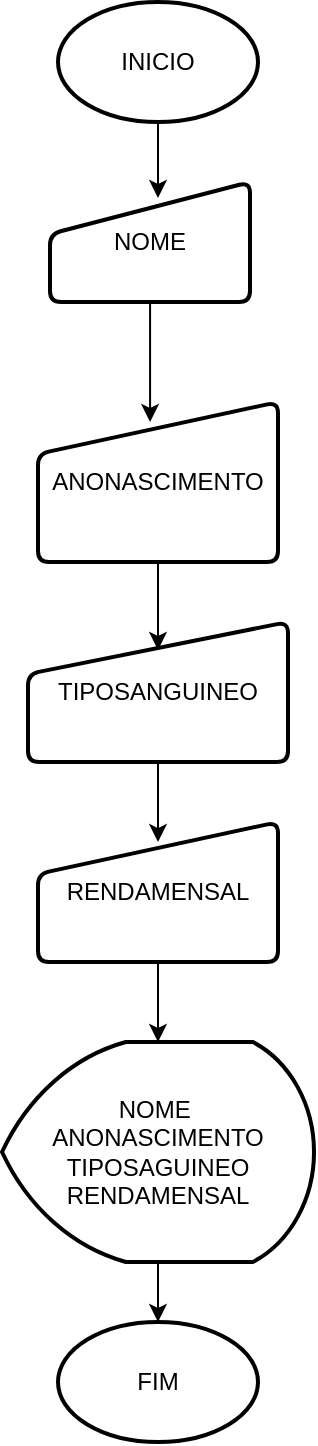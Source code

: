 <mxfile version="25.0.1">
  <diagram name="Página-1" id="3RLwq454BOm9iOecrFIn">
    <mxGraphModel dx="1393" dy="763" grid="1" gridSize="10" guides="1" tooltips="1" connect="1" arrows="1" fold="1" page="1" pageScale="1" pageWidth="827" pageHeight="1169" math="0" shadow="0">
      <root>
        <mxCell id="0" />
        <mxCell id="1" parent="0" />
        <mxCell id="EnRRbB4UTFpFccT2cyPy-1" value="INICIO" style="strokeWidth=2;html=1;shape=mxgraph.flowchart.start_1;whiteSpace=wrap;" vertex="1" parent="1">
          <mxGeometry x="364" y="60" width="100" height="60" as="geometry" />
        </mxCell>
        <mxCell id="EnRRbB4UTFpFccT2cyPy-2" value="FIM" style="strokeWidth=2;html=1;shape=mxgraph.flowchart.start_1;whiteSpace=wrap;" vertex="1" parent="1">
          <mxGeometry x="364" y="720" width="100" height="60" as="geometry" />
        </mxCell>
        <mxCell id="EnRRbB4UTFpFccT2cyPy-3" value="NOME" style="html=1;strokeWidth=2;shape=manualInput;whiteSpace=wrap;rounded=1;size=26;arcSize=11;" vertex="1" parent="1">
          <mxGeometry x="360" y="150" width="100" height="60" as="geometry" />
        </mxCell>
        <mxCell id="EnRRbB4UTFpFccT2cyPy-4" value="ANONASCIMENTO" style="html=1;strokeWidth=2;shape=manualInput;whiteSpace=wrap;rounded=1;size=26;arcSize=11;" vertex="1" parent="1">
          <mxGeometry x="354" y="260" width="120" height="80" as="geometry" />
        </mxCell>
        <mxCell id="EnRRbB4UTFpFccT2cyPy-5" value="TIPOSANGUINEO" style="html=1;strokeWidth=2;shape=manualInput;whiteSpace=wrap;rounded=1;size=26;arcSize=11;" vertex="1" parent="1">
          <mxGeometry x="349" y="370" width="130" height="70" as="geometry" />
        </mxCell>
        <mxCell id="EnRRbB4UTFpFccT2cyPy-6" value="RENDAMENSAL" style="html=1;strokeWidth=2;shape=manualInput;whiteSpace=wrap;rounded=1;size=26;arcSize=11;" vertex="1" parent="1">
          <mxGeometry x="354" y="470" width="120" height="70" as="geometry" />
        </mxCell>
        <mxCell id="EnRRbB4UTFpFccT2cyPy-7" value="NOME&amp;nbsp;&lt;div&gt;ANONASCIMENTO TIPOSAGUINEO RENDAMENSAL&lt;/div&gt;" style="strokeWidth=2;html=1;shape=mxgraph.flowchart.display;whiteSpace=wrap;" vertex="1" parent="1">
          <mxGeometry x="336" y="580" width="156" height="110" as="geometry" />
        </mxCell>
        <mxCell id="EnRRbB4UTFpFccT2cyPy-8" style="edgeStyle=orthogonalEdgeStyle;rounded=0;orthogonalLoop=1;jettySize=auto;html=1;entryX=0.54;entryY=0.133;entryDx=0;entryDy=0;entryPerimeter=0;" edge="1" parent="1" source="EnRRbB4UTFpFccT2cyPy-1" target="EnRRbB4UTFpFccT2cyPy-3">
          <mxGeometry relative="1" as="geometry" />
        </mxCell>
        <mxCell id="EnRRbB4UTFpFccT2cyPy-9" style="edgeStyle=orthogonalEdgeStyle;rounded=0;orthogonalLoop=1;jettySize=auto;html=1;entryX=0.467;entryY=0.125;entryDx=0;entryDy=0;entryPerimeter=0;" edge="1" parent="1" source="EnRRbB4UTFpFccT2cyPy-3" target="EnRRbB4UTFpFccT2cyPy-4">
          <mxGeometry relative="1" as="geometry" />
        </mxCell>
        <mxCell id="EnRRbB4UTFpFccT2cyPy-10" style="edgeStyle=orthogonalEdgeStyle;rounded=0;orthogonalLoop=1;jettySize=auto;html=1;entryX=0.5;entryY=0.2;entryDx=0;entryDy=0;entryPerimeter=0;" edge="1" parent="1" source="EnRRbB4UTFpFccT2cyPy-4" target="EnRRbB4UTFpFccT2cyPy-5">
          <mxGeometry relative="1" as="geometry" />
        </mxCell>
        <mxCell id="EnRRbB4UTFpFccT2cyPy-11" style="edgeStyle=orthogonalEdgeStyle;rounded=0;orthogonalLoop=1;jettySize=auto;html=1;entryX=0.5;entryY=0.143;entryDx=0;entryDy=0;entryPerimeter=0;" edge="1" parent="1" source="EnRRbB4UTFpFccT2cyPy-5" target="EnRRbB4UTFpFccT2cyPy-6">
          <mxGeometry relative="1" as="geometry" />
        </mxCell>
        <mxCell id="EnRRbB4UTFpFccT2cyPy-12" style="edgeStyle=orthogonalEdgeStyle;rounded=0;orthogonalLoop=1;jettySize=auto;html=1;entryX=0.5;entryY=0;entryDx=0;entryDy=0;entryPerimeter=0;" edge="1" parent="1" source="EnRRbB4UTFpFccT2cyPy-6" target="EnRRbB4UTFpFccT2cyPy-7">
          <mxGeometry relative="1" as="geometry" />
        </mxCell>
        <mxCell id="EnRRbB4UTFpFccT2cyPy-13" style="edgeStyle=orthogonalEdgeStyle;rounded=0;orthogonalLoop=1;jettySize=auto;html=1;entryX=0.5;entryY=0;entryDx=0;entryDy=0;entryPerimeter=0;" edge="1" parent="1" source="EnRRbB4UTFpFccT2cyPy-7" target="EnRRbB4UTFpFccT2cyPy-2">
          <mxGeometry relative="1" as="geometry" />
        </mxCell>
      </root>
    </mxGraphModel>
  </diagram>
</mxfile>
